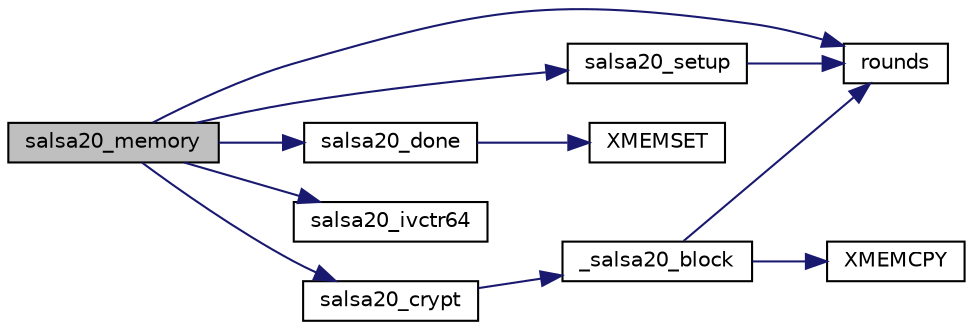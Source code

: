digraph "salsa20_memory"
{
 // LATEX_PDF_SIZE
  edge [fontname="Helvetica",fontsize="10",labelfontname="Helvetica",labelfontsize="10"];
  node [fontname="Helvetica",fontsize="10",shape=record];
  rankdir="LR";
  Node0 [label="salsa20_memory",height=0.2,width=0.4,color="black", fillcolor="grey75", style="filled", fontcolor="black",tooltip="Encrypt (or decrypt) bytes of ciphertext (or plaintext) with Salsa20."];
  Node0 -> Node1 [color="midnightblue",fontsize="10",style="solid",fontname="Helvetica"];
  Node1 [label="rounds",height=0.2,width=0.4,color="black", fillcolor="white", style="filled",URL="$kseed_8c.html#a51da46362a22c8107683876e9c12ec82",tooltip=" "];
  Node0 -> Node2 [color="midnightblue",fontsize="10",style="solid",fontname="Helvetica"];
  Node2 [label="salsa20_crypt",height=0.2,width=0.4,color="black", fillcolor="white", style="filled",URL="$salsa20__crypt_8c.html#ac9983b8790b277b19ac0e6efcd5bc298",tooltip="Encrypt (or decrypt) bytes of ciphertext (or plaintext) with Salsa20."];
  Node2 -> Node3 [color="midnightblue",fontsize="10",style="solid",fontname="Helvetica"];
  Node3 [label="_salsa20_block",height=0.2,width=0.4,color="black", fillcolor="white", style="filled",URL="$salsa20__crypt_8c.html#af84eeda458c4aba7b72d6fb99fc70242",tooltip=" "];
  Node3 -> Node1 [color="midnightblue",fontsize="10",style="solid",fontname="Helvetica"];
  Node3 -> Node4 [color="midnightblue",fontsize="10",style="solid",fontname="Helvetica"];
  Node4 [label="XMEMCPY",height=0.2,width=0.4,color="black", fillcolor="white", style="filled",URL="$tomcrypt__cfg_8h.html#a7691dd48d60d5fc6daf2fa7ec4c55e12",tooltip=" "];
  Node0 -> Node5 [color="midnightblue",fontsize="10",style="solid",fontname="Helvetica"];
  Node5 [label="salsa20_done",height=0.2,width=0.4,color="black", fillcolor="white", style="filled",URL="$salsa20__done_8c.html#a465c34bbeed87ae78733565f8c2c698c",tooltip="Terminate and clear Salsa20 state."];
  Node5 -> Node6 [color="midnightblue",fontsize="10",style="solid",fontname="Helvetica"];
  Node6 [label="XMEMSET",height=0.2,width=0.4,color="black", fillcolor="white", style="filled",URL="$tomcrypt__cfg_8h.html#aa3c34a6f6c61de7da9258b5a30e32c2f",tooltip=" "];
  Node0 -> Node7 [color="midnightblue",fontsize="10",style="solid",fontname="Helvetica"];
  Node7 [label="salsa20_ivctr64",height=0.2,width=0.4,color="black", fillcolor="white", style="filled",URL="$salsa20__ivctr64_8c.html#a883b02e52a18d08c077bcdde612def0a",tooltip="Set IV + counter data to the Salsa20 state."];
  Node0 -> Node8 [color="midnightblue",fontsize="10",style="solid",fontname="Helvetica"];
  Node8 [label="salsa20_setup",height=0.2,width=0.4,color="black", fillcolor="white", style="filled",URL="$salsa20__setup_8c.html#a9e658fb807e99cde7c674b9c9861cd9c",tooltip="Initialize an Salsa20 context (only the key)"];
  Node8 -> Node1 [color="midnightblue",fontsize="10",style="solid",fontname="Helvetica"];
}
